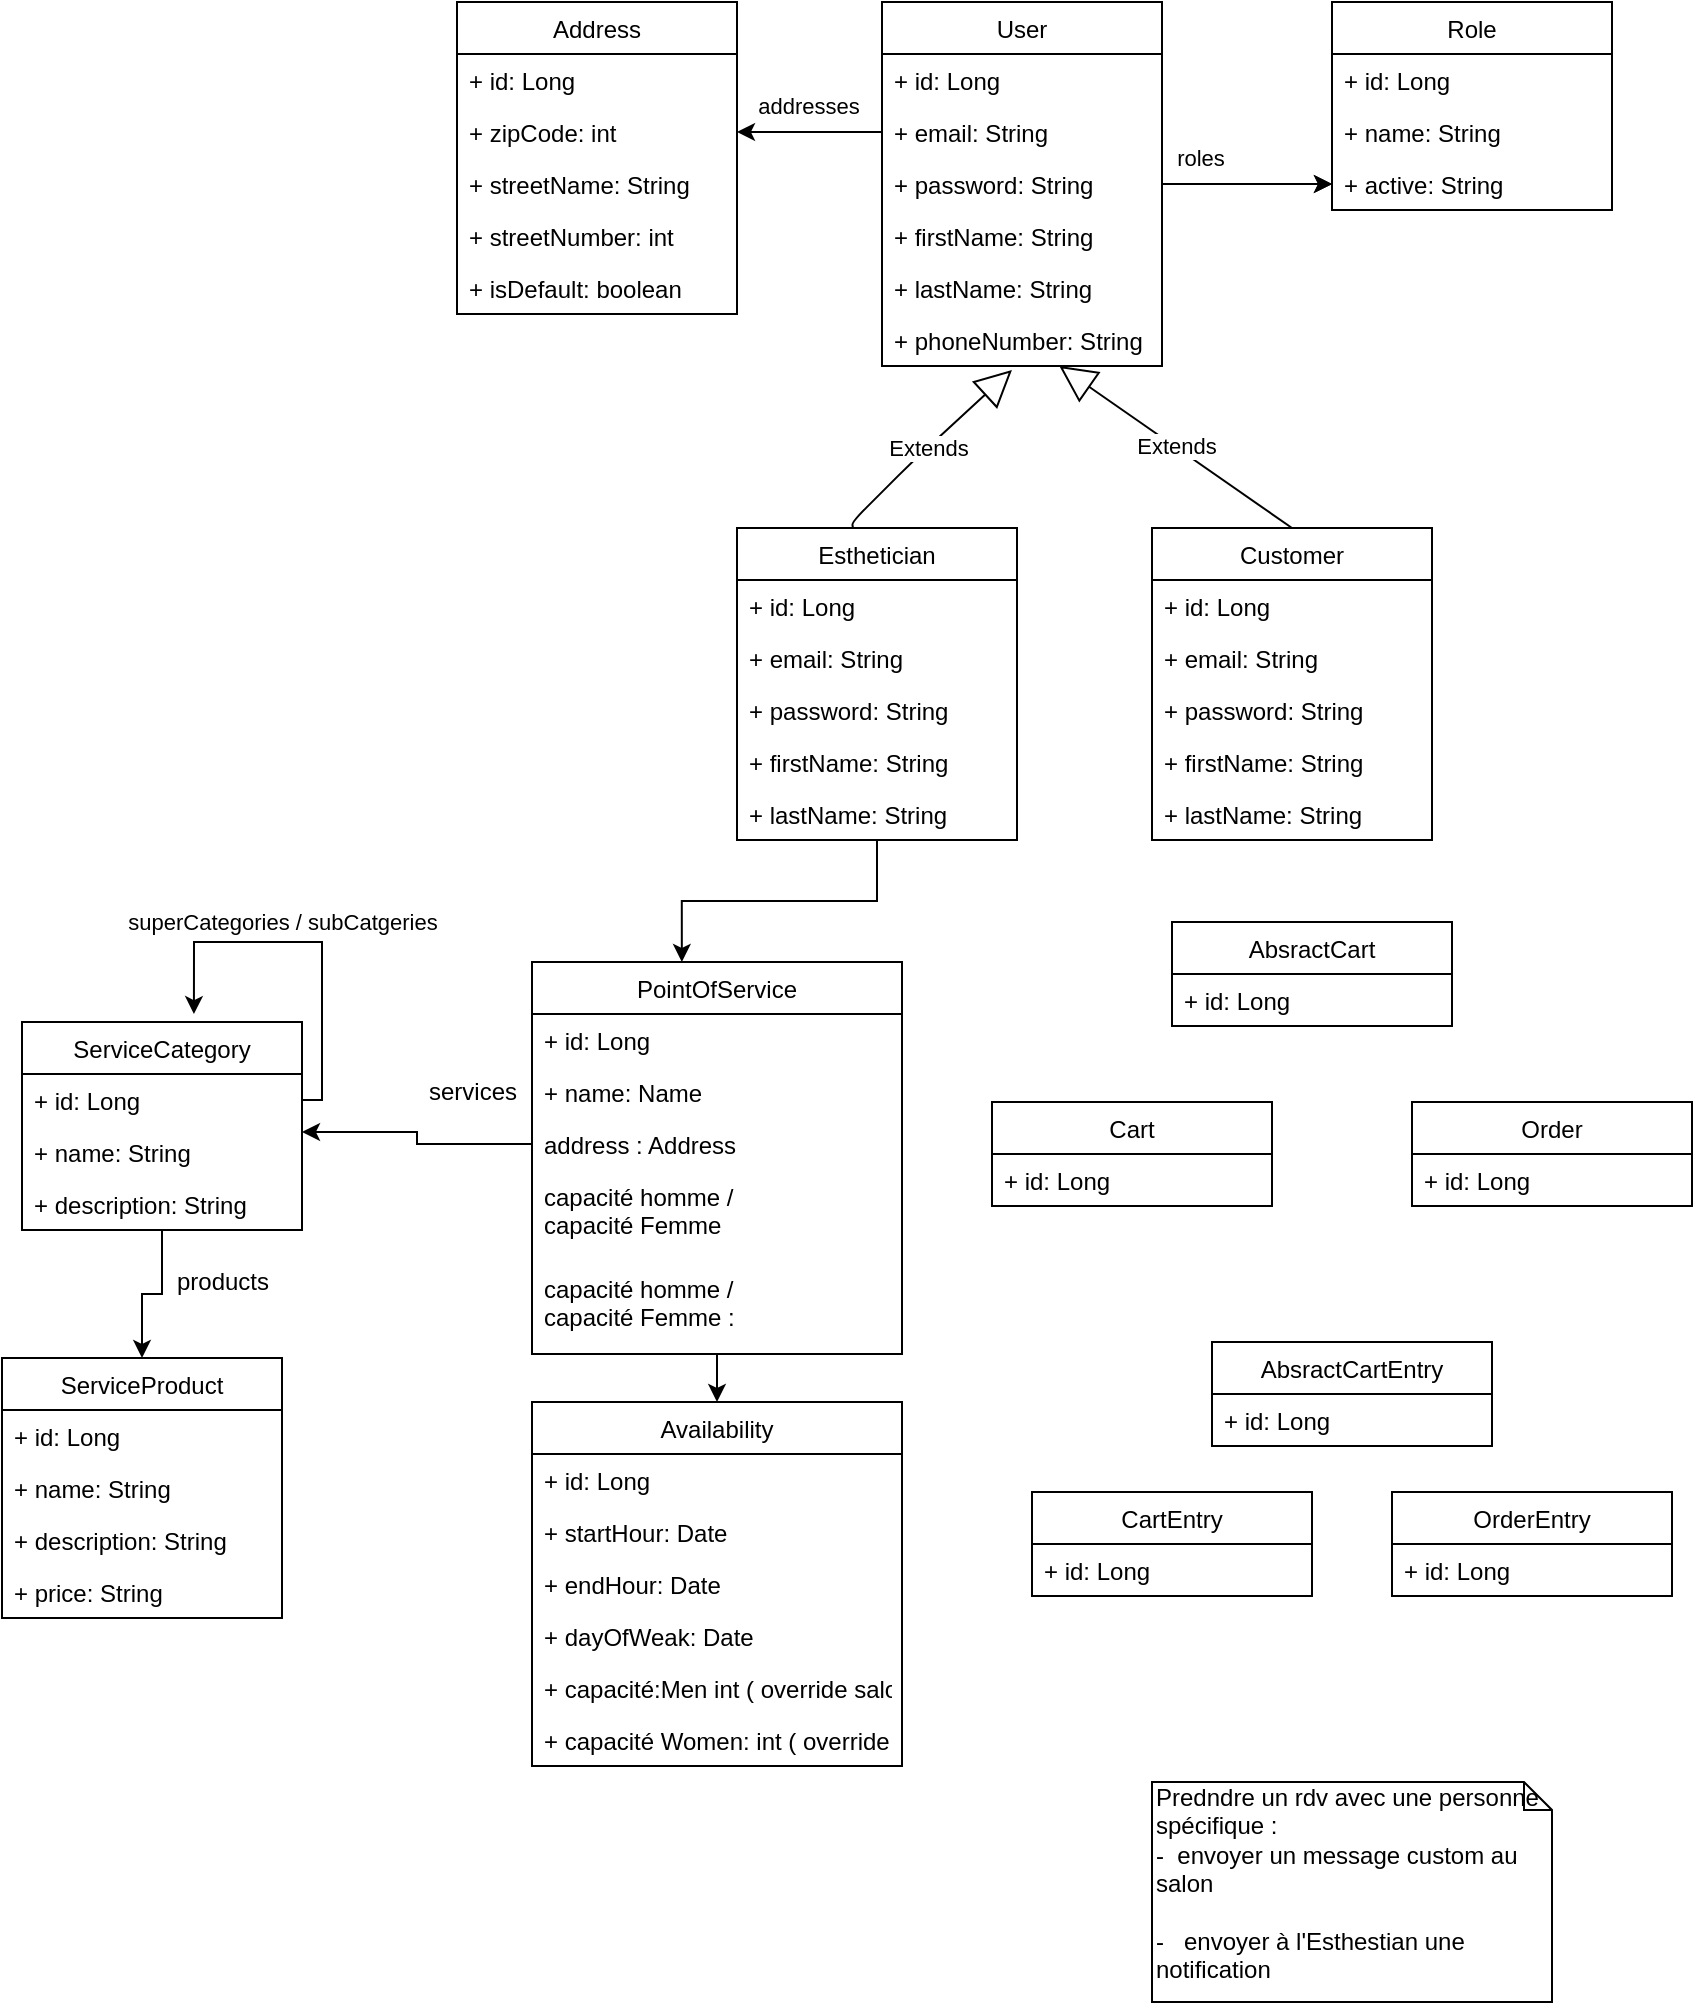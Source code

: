 <mxfile version="13.0.3" type="github">
  <diagram name="Page-1" id="b5b7bab2-c9e2-2cf4-8b2a-24fd1a2a6d21">
    <mxGraphModel dx="1091" dy="591" grid="1" gridSize="10" guides="1" tooltips="1" connect="1" arrows="1" fold="1" page="1" pageScale="1" pageWidth="827" pageHeight="1169" background="#ffffff" math="0" shadow="0">
      <root>
        <mxCell id="0" />
        <mxCell id="1" parent="0" />
        <mxCell id="0cck6Q-nyT8VojSqzHIz-38" style="edgeStyle=orthogonalEdgeStyle;rounded=0;orthogonalLoop=1;jettySize=auto;html=1;entryX=0;entryY=0.5;entryDx=0;entryDy=0;" parent="1" source="0cck6Q-nyT8VojSqzHIz-1" target="0cck6Q-nyT8VojSqzHIz-27" edge="1">
          <mxGeometry relative="1" as="geometry" />
        </mxCell>
        <mxCell id="0cck6Q-nyT8VojSqzHIz-35" style="edgeStyle=orthogonalEdgeStyle;rounded=0;orthogonalLoop=1;jettySize=auto;html=1;exitX=0;exitY=0.5;exitDx=0;exitDy=0;entryX=1;entryY=0.5;entryDx=0;entryDy=0;" parent="1" source="0cck6Q-nyT8VojSqzHIz-3" target="0cck6Q-nyT8VojSqzHIz-33" edge="1">
          <mxGeometry relative="1" as="geometry" />
        </mxCell>
        <mxCell id="0cck6Q-nyT8VojSqzHIz-44" value="addresses" style="edgeLabel;html=1;align=center;verticalAlign=middle;resizable=0;points=[];" parent="0cck6Q-nyT8VojSqzHIz-35" vertex="1" connectable="0">
          <mxGeometry x="-0.825" relative="1" as="geometry">
            <mxPoint x="-31" y="-13" as="offset" />
          </mxGeometry>
        </mxCell>
        <mxCell id="0cck6Q-nyT8VojSqzHIz-39" value="Extends" style="endArrow=block;endSize=16;endFill=0;html=1;entryX=0.464;entryY=1.077;entryDx=0;entryDy=0;entryPerimeter=0;" parent="1" source="0cck6Q-nyT8VojSqzHIz-10" target="0cck6Q-nyT8VojSqzHIz-23" edge="1">
          <mxGeometry width="160" relative="1" as="geometry">
            <mxPoint x="334" y="320" as="sourcePoint" />
            <mxPoint x="494" y="320" as="targetPoint" />
            <Array as="points">
              <mxPoint x="440" y="310" />
              <mxPoint x="470" y="280" />
            </Array>
          </mxGeometry>
        </mxCell>
        <mxCell id="0cck6Q-nyT8VojSqzHIz-40" value="Extends" style="endArrow=block;endSize=16;endFill=0;html=1;exitX=0.5;exitY=0;exitDx=0;exitDy=0;" parent="1" source="0cck6Q-nyT8VojSqzHIz-16" target="0cck6Q-nyT8VojSqzHIz-23" edge="1">
          <mxGeometry width="160" relative="1" as="geometry">
            <mxPoint x="330" y="308.872" as="sourcePoint" />
            <mxPoint x="394.96" y="254.002" as="targetPoint" />
          </mxGeometry>
        </mxCell>
        <mxCell id="0cck6Q-nyT8VojSqzHIz-45" value="" style="edgeStyle=orthogonalEdgeStyle;rounded=0;orthogonalLoop=1;jettySize=auto;html=1;" parent="1" source="0cck6Q-nyT8VojSqzHIz-4" target="0cck6Q-nyT8VojSqzHIz-27" edge="1">
          <mxGeometry relative="1" as="geometry" />
        </mxCell>
        <mxCell id="0cck6Q-nyT8VojSqzHIz-46" value="roles" style="edgeLabel;html=1;align=center;verticalAlign=middle;resizable=0;points=[];" parent="0cck6Q-nyT8VojSqzHIz-45" vertex="1" connectable="0">
          <mxGeometry x="-0.785" y="3" relative="1" as="geometry">
            <mxPoint x="10" y="-10" as="offset" />
          </mxGeometry>
        </mxCell>
        <mxCell id="kaV6u4qagxq6ohHfJE_q-69" style="edgeStyle=orthogonalEdgeStyle;rounded=0;orthogonalLoop=1;jettySize=auto;html=1;entryX=0.405;entryY=0;entryDx=0;entryDy=0;entryPerimeter=0;" edge="1" parent="1" source="0cck6Q-nyT8VojSqzHIz-10" target="kaV6u4qagxq6ohHfJE_q-54">
          <mxGeometry relative="1" as="geometry" />
        </mxCell>
        <mxCell id="kaV6u4qagxq6ohHfJE_q-31" style="edgeStyle=orthogonalEdgeStyle;rounded=0;orthogonalLoop=1;jettySize=auto;html=1;exitX=0;exitY=0.5;exitDx=0;exitDy=0;entryX=1;entryY=0.115;entryDx=0;entryDy=0;entryPerimeter=0;" edge="1" parent="1" source="kaV6u4qagxq6ohHfJE_q-64" target="kaV6u4qagxq6ohHfJE_q-20">
          <mxGeometry relative="1" as="geometry" />
        </mxCell>
        <mxCell id="kaV6u4qagxq6ohHfJE_q-32" value="services" style="text;html=1;align=center;verticalAlign=middle;resizable=0;points=[];autosize=1;" vertex="1" parent="1">
          <mxGeometry x="220" y="585" width="60" height="20" as="geometry" />
        </mxCell>
        <mxCell id="kaV6u4qagxq6ohHfJE_q-40" style="edgeStyle=orthogonalEdgeStyle;rounded=0;orthogonalLoop=1;jettySize=auto;html=1;entryX=0.5;entryY=0;entryDx=0;entryDy=0;" edge="1" parent="1" source="kaV6u4qagxq6ohHfJE_q-18" target="kaV6u4qagxq6ohHfJE_q-24">
          <mxGeometry relative="1" as="geometry" />
        </mxCell>
        <mxCell id="kaV6u4qagxq6ohHfJE_q-41" value="products" style="text;html=1;align=center;verticalAlign=middle;resizable=0;points=[];autosize=1;" vertex="1" parent="1">
          <mxGeometry x="95" y="680" width="60" height="20" as="geometry" />
        </mxCell>
        <mxCell id="kaV6u4qagxq6ohHfJE_q-70" style="edgeStyle=orthogonalEdgeStyle;rounded=0;orthogonalLoop=1;jettySize=auto;html=1;entryX=0.5;entryY=0;entryDx=0;entryDy=0;" edge="1" parent="1" source="kaV6u4qagxq6ohHfJE_q-54" target="kaV6u4qagxq6ohHfJE_q-1">
          <mxGeometry relative="1" as="geometry" />
        </mxCell>
        <mxCell id="0cck6Q-nyT8VojSqzHIz-10" value="Esthetician" style="swimlane;fontStyle=0;childLayout=stackLayout;horizontal=1;startSize=26;fillColor=none;horizontalStack=0;resizeParent=1;resizeParentMax=0;resizeLast=0;collapsible=1;marginBottom=0;" parent="1" vertex="1">
          <mxGeometry x="382.5" y="313" width="140" height="156" as="geometry" />
        </mxCell>
        <mxCell id="0cck6Q-nyT8VojSqzHIz-11" value="+ id: Long" style="text;strokeColor=none;fillColor=none;align=left;verticalAlign=top;spacingLeft=4;spacingRight=4;overflow=hidden;rotatable=0;points=[[0,0.5],[1,0.5]];portConstraint=eastwest;" parent="0cck6Q-nyT8VojSqzHIz-10" vertex="1">
          <mxGeometry y="26" width="140" height="26" as="geometry" />
        </mxCell>
        <mxCell id="0cck6Q-nyT8VojSqzHIz-12" value="+ email: String" style="text;strokeColor=none;fillColor=none;align=left;verticalAlign=top;spacingLeft=4;spacingRight=4;overflow=hidden;rotatable=0;points=[[0,0.5],[1,0.5]];portConstraint=eastwest;" parent="0cck6Q-nyT8VojSqzHIz-10" vertex="1">
          <mxGeometry y="52" width="140" height="26" as="geometry" />
        </mxCell>
        <mxCell id="0cck6Q-nyT8VojSqzHIz-13" value="+ password: String" style="text;strokeColor=none;fillColor=none;align=left;verticalAlign=top;spacingLeft=4;spacingRight=4;overflow=hidden;rotatable=0;points=[[0,0.5],[1,0.5]];portConstraint=eastwest;" parent="0cck6Q-nyT8VojSqzHIz-10" vertex="1">
          <mxGeometry y="78" width="140" height="26" as="geometry" />
        </mxCell>
        <mxCell id="0cck6Q-nyT8VojSqzHIz-14" value="+ firstName: String" style="text;strokeColor=none;fillColor=none;align=left;verticalAlign=top;spacingLeft=4;spacingRight=4;overflow=hidden;rotatable=0;points=[[0,0.5],[1,0.5]];portConstraint=eastwest;" parent="0cck6Q-nyT8VojSqzHIz-10" vertex="1">
          <mxGeometry y="104" width="140" height="26" as="geometry" />
        </mxCell>
        <mxCell id="0cck6Q-nyT8VojSqzHIz-15" value="+ lastName: String" style="text;strokeColor=none;fillColor=none;align=left;verticalAlign=top;spacingLeft=4;spacingRight=4;overflow=hidden;rotatable=0;points=[[0,0.5],[1,0.5]];portConstraint=eastwest;" parent="0cck6Q-nyT8VojSqzHIz-10" vertex="1">
          <mxGeometry y="130" width="140" height="26" as="geometry" />
        </mxCell>
        <mxCell id="0cck6Q-nyT8VojSqzHIz-1" value="User" style="swimlane;fontStyle=0;childLayout=stackLayout;horizontal=1;startSize=26;fillColor=none;horizontalStack=0;resizeParent=1;resizeParentMax=0;resizeLast=0;collapsible=1;marginBottom=0;" parent="1" vertex="1">
          <mxGeometry x="455" y="50" width="140" height="182" as="geometry" />
        </mxCell>
        <mxCell id="0cck6Q-nyT8VojSqzHIz-2" value="+ id: Long" style="text;strokeColor=none;fillColor=none;align=left;verticalAlign=top;spacingLeft=4;spacingRight=4;overflow=hidden;rotatable=0;points=[[0,0.5],[1,0.5]];portConstraint=eastwest;" parent="0cck6Q-nyT8VojSqzHIz-1" vertex="1">
          <mxGeometry y="26" width="140" height="26" as="geometry" />
        </mxCell>
        <mxCell id="0cck6Q-nyT8VojSqzHIz-3" value="+ email: String" style="text;strokeColor=none;fillColor=none;align=left;verticalAlign=top;spacingLeft=4;spacingRight=4;overflow=hidden;rotatable=0;points=[[0,0.5],[1,0.5]];portConstraint=eastwest;" parent="0cck6Q-nyT8VojSqzHIz-1" vertex="1">
          <mxGeometry y="52" width="140" height="26" as="geometry" />
        </mxCell>
        <mxCell id="0cck6Q-nyT8VojSqzHIz-4" value="+ password: String" style="text;strokeColor=none;fillColor=none;align=left;verticalAlign=top;spacingLeft=4;spacingRight=4;overflow=hidden;rotatable=0;points=[[0,0.5],[1,0.5]];portConstraint=eastwest;" parent="0cck6Q-nyT8VojSqzHIz-1" vertex="1">
          <mxGeometry y="78" width="140" height="26" as="geometry" />
        </mxCell>
        <mxCell id="0cck6Q-nyT8VojSqzHIz-7" value="+ firstName: String" style="text;strokeColor=none;fillColor=none;align=left;verticalAlign=top;spacingLeft=4;spacingRight=4;overflow=hidden;rotatable=0;points=[[0,0.5],[1,0.5]];portConstraint=eastwest;" parent="0cck6Q-nyT8VojSqzHIz-1" vertex="1">
          <mxGeometry y="104" width="140" height="26" as="geometry" />
        </mxCell>
        <mxCell id="0cck6Q-nyT8VojSqzHIz-8" value="+ lastName: String" style="text;strokeColor=none;fillColor=none;align=left;verticalAlign=top;spacingLeft=4;spacingRight=4;overflow=hidden;rotatable=0;points=[[0,0.5],[1,0.5]];portConstraint=eastwest;" parent="0cck6Q-nyT8VojSqzHIz-1" vertex="1">
          <mxGeometry y="130" width="140" height="26" as="geometry" />
        </mxCell>
        <mxCell id="0cck6Q-nyT8VojSqzHIz-23" value="+ phoneNumber: String" style="text;strokeColor=none;fillColor=none;align=left;verticalAlign=top;spacingLeft=4;spacingRight=4;overflow=hidden;rotatable=0;points=[[0,0.5],[1,0.5]];portConstraint=eastwest;" parent="0cck6Q-nyT8VojSqzHIz-1" vertex="1">
          <mxGeometry y="156" width="140" height="26" as="geometry" />
        </mxCell>
        <mxCell id="0cck6Q-nyT8VojSqzHIz-24" value="Role" style="swimlane;fontStyle=0;childLayout=stackLayout;horizontal=1;startSize=26;fillColor=none;horizontalStack=0;resizeParent=1;resizeParentMax=0;resizeLast=0;collapsible=1;marginBottom=0;" parent="1" vertex="1">
          <mxGeometry x="680" y="50" width="140" height="104" as="geometry" />
        </mxCell>
        <mxCell id="0cck6Q-nyT8VojSqzHIz-25" value="+ id: Long" style="text;strokeColor=none;fillColor=none;align=left;verticalAlign=top;spacingLeft=4;spacingRight=4;overflow=hidden;rotatable=0;points=[[0,0.5],[1,0.5]];portConstraint=eastwest;" parent="0cck6Q-nyT8VojSqzHIz-24" vertex="1">
          <mxGeometry y="26" width="140" height="26" as="geometry" />
        </mxCell>
        <mxCell id="0cck6Q-nyT8VojSqzHIz-26" value="+ name: String" style="text;strokeColor=none;fillColor=none;align=left;verticalAlign=top;spacingLeft=4;spacingRight=4;overflow=hidden;rotatable=0;points=[[0,0.5],[1,0.5]];portConstraint=eastwest;" parent="0cck6Q-nyT8VojSqzHIz-24" vertex="1">
          <mxGeometry y="52" width="140" height="26" as="geometry" />
        </mxCell>
        <mxCell id="0cck6Q-nyT8VojSqzHIz-27" value="+ active: String" style="text;strokeColor=none;fillColor=none;align=left;verticalAlign=top;spacingLeft=4;spacingRight=4;overflow=hidden;rotatable=0;points=[[0,0.5],[1,0.5]];portConstraint=eastwest;" parent="0cck6Q-nyT8VojSqzHIz-24" vertex="1">
          <mxGeometry y="78" width="140" height="26" as="geometry" />
        </mxCell>
        <mxCell id="0cck6Q-nyT8VojSqzHIz-31" value="Address" style="swimlane;fontStyle=0;childLayout=stackLayout;horizontal=1;startSize=26;fillColor=none;horizontalStack=0;resizeParent=1;resizeParentMax=0;resizeLast=0;collapsible=1;marginBottom=0;" parent="1" vertex="1">
          <mxGeometry x="242.5" y="50" width="140" height="156" as="geometry" />
        </mxCell>
        <mxCell id="0cck6Q-nyT8VojSqzHIz-32" value="+ id: Long" style="text;strokeColor=none;fillColor=none;align=left;verticalAlign=top;spacingLeft=4;spacingRight=4;overflow=hidden;rotatable=0;points=[[0,0.5],[1,0.5]];portConstraint=eastwest;" parent="0cck6Q-nyT8VojSqzHIz-31" vertex="1">
          <mxGeometry y="26" width="140" height="26" as="geometry" />
        </mxCell>
        <mxCell id="0cck6Q-nyT8VojSqzHIz-33" value="+ zipCode: int" style="text;strokeColor=none;fillColor=none;align=left;verticalAlign=top;spacingLeft=4;spacingRight=4;overflow=hidden;rotatable=0;points=[[0,0.5],[1,0.5]];portConstraint=eastwest;" parent="0cck6Q-nyT8VojSqzHIz-31" vertex="1">
          <mxGeometry y="52" width="140" height="26" as="geometry" />
        </mxCell>
        <mxCell id="0cck6Q-nyT8VojSqzHIz-34" value="+ streetName: String" style="text;strokeColor=none;fillColor=none;align=left;verticalAlign=top;spacingLeft=4;spacingRight=4;overflow=hidden;rotatable=0;points=[[0,0.5],[1,0.5]];portConstraint=eastwest;" parent="0cck6Q-nyT8VojSqzHIz-31" vertex="1">
          <mxGeometry y="78" width="140" height="26" as="geometry" />
        </mxCell>
        <mxCell id="0cck6Q-nyT8VojSqzHIz-36" value="+ streetNumber: int" style="text;strokeColor=none;fillColor=none;align=left;verticalAlign=top;spacingLeft=4;spacingRight=4;overflow=hidden;rotatable=0;points=[[0,0.5],[1,0.5]];portConstraint=eastwest;" parent="0cck6Q-nyT8VojSqzHIz-31" vertex="1">
          <mxGeometry y="104" width="140" height="26" as="geometry" />
        </mxCell>
        <mxCell id="0cck6Q-nyT8VojSqzHIz-37" value="+ isDefault: boolean" style="text;strokeColor=none;fillColor=none;align=left;verticalAlign=top;spacingLeft=4;spacingRight=4;overflow=hidden;rotatable=0;points=[[0,0.5],[1,0.5]];portConstraint=eastwest;" parent="0cck6Q-nyT8VojSqzHIz-31" vertex="1">
          <mxGeometry y="130" width="140" height="26" as="geometry" />
        </mxCell>
        <mxCell id="kaV6u4qagxq6ohHfJE_q-72" value="AbsractCart" style="swimlane;fontStyle=0;childLayout=stackLayout;horizontal=1;startSize=26;fillColor=none;horizontalStack=0;resizeParent=1;resizeParentMax=0;resizeLast=0;collapsible=1;marginBottom=0;" vertex="1" parent="1">
          <mxGeometry x="600" y="510" width="140" height="52" as="geometry" />
        </mxCell>
        <mxCell id="kaV6u4qagxq6ohHfJE_q-73" value="+ id: Long" style="text;strokeColor=none;fillColor=none;align=left;verticalAlign=top;spacingLeft=4;spacingRight=4;overflow=hidden;rotatable=0;points=[[0,0.5],[1,0.5]];portConstraint=eastwest;" vertex="1" parent="kaV6u4qagxq6ohHfJE_q-72">
          <mxGeometry y="26" width="140" height="26" as="geometry" />
        </mxCell>
        <mxCell id="kaV6u4qagxq6ohHfJE_q-78" value="Cart" style="swimlane;fontStyle=0;childLayout=stackLayout;horizontal=1;startSize=26;fillColor=none;horizontalStack=0;resizeParent=1;resizeParentMax=0;resizeLast=0;collapsible=1;marginBottom=0;" vertex="1" parent="1">
          <mxGeometry x="510" y="600" width="140" height="52" as="geometry" />
        </mxCell>
        <mxCell id="kaV6u4qagxq6ohHfJE_q-79" value="+ id: Long" style="text;strokeColor=none;fillColor=none;align=left;verticalAlign=top;spacingLeft=4;spacingRight=4;overflow=hidden;rotatable=0;points=[[0,0.5],[1,0.5]];portConstraint=eastwest;" vertex="1" parent="kaV6u4qagxq6ohHfJE_q-78">
          <mxGeometry y="26" width="140" height="26" as="geometry" />
        </mxCell>
        <mxCell id="kaV6u4qagxq6ohHfJE_q-80" value="Order" style="swimlane;fontStyle=0;childLayout=stackLayout;horizontal=1;startSize=26;fillColor=none;horizontalStack=0;resizeParent=1;resizeParentMax=0;resizeLast=0;collapsible=1;marginBottom=0;" vertex="1" parent="1">
          <mxGeometry x="720" y="600" width="140" height="52" as="geometry" />
        </mxCell>
        <mxCell id="kaV6u4qagxq6ohHfJE_q-81" value="+ id: Long" style="text;strokeColor=none;fillColor=none;align=left;verticalAlign=top;spacingLeft=4;spacingRight=4;overflow=hidden;rotatable=0;points=[[0,0.5],[1,0.5]];portConstraint=eastwest;" vertex="1" parent="kaV6u4qagxq6ohHfJE_q-80">
          <mxGeometry y="26" width="140" height="26" as="geometry" />
        </mxCell>
        <mxCell id="kaV6u4qagxq6ohHfJE_q-83" value="CartEntry" style="swimlane;fontStyle=0;childLayout=stackLayout;horizontal=1;startSize=26;fillColor=none;horizontalStack=0;resizeParent=1;resizeParentMax=0;resizeLast=0;collapsible=1;marginBottom=0;" vertex="1" parent="1">
          <mxGeometry x="530" y="795" width="140" height="52" as="geometry" />
        </mxCell>
        <mxCell id="kaV6u4qagxq6ohHfJE_q-84" value="+ id: Long" style="text;strokeColor=none;fillColor=none;align=left;verticalAlign=top;spacingLeft=4;spacingRight=4;overflow=hidden;rotatable=0;points=[[0,0.5],[1,0.5]];portConstraint=eastwest;" vertex="1" parent="kaV6u4qagxq6ohHfJE_q-83">
          <mxGeometry y="26" width="140" height="26" as="geometry" />
        </mxCell>
        <mxCell id="kaV6u4qagxq6ohHfJE_q-85" value="OrderEntry" style="swimlane;fontStyle=0;childLayout=stackLayout;horizontal=1;startSize=26;fillColor=none;horizontalStack=0;resizeParent=1;resizeParentMax=0;resizeLast=0;collapsible=1;marginBottom=0;" vertex="1" parent="1">
          <mxGeometry x="710" y="795" width="140" height="52" as="geometry" />
        </mxCell>
        <mxCell id="kaV6u4qagxq6ohHfJE_q-86" value="+ id: Long" style="text;strokeColor=none;fillColor=none;align=left;verticalAlign=top;spacingLeft=4;spacingRight=4;overflow=hidden;rotatable=0;points=[[0,0.5],[1,0.5]];portConstraint=eastwest;" vertex="1" parent="kaV6u4qagxq6ohHfJE_q-85">
          <mxGeometry y="26" width="140" height="26" as="geometry" />
        </mxCell>
        <mxCell id="kaV6u4qagxq6ohHfJE_q-88" value="AbsractCartEntry" style="swimlane;fontStyle=0;childLayout=stackLayout;horizontal=1;startSize=26;fillColor=none;horizontalStack=0;resizeParent=1;resizeParentMax=0;resizeLast=0;collapsible=1;marginBottom=0;" vertex="1" parent="1">
          <mxGeometry x="620" y="720" width="140" height="52" as="geometry" />
        </mxCell>
        <mxCell id="kaV6u4qagxq6ohHfJE_q-89" value="+ id: Long" style="text;strokeColor=none;fillColor=none;align=left;verticalAlign=top;spacingLeft=4;spacingRight=4;overflow=hidden;rotatable=0;points=[[0,0.5],[1,0.5]];portConstraint=eastwest;" vertex="1" parent="kaV6u4qagxq6ohHfJE_q-88">
          <mxGeometry y="26" width="140" height="26" as="geometry" />
        </mxCell>
        <mxCell id="0cck6Q-nyT8VojSqzHIz-16" value="Customer" style="swimlane;fontStyle=0;childLayout=stackLayout;horizontal=1;startSize=26;fillColor=none;horizontalStack=0;resizeParent=1;resizeParentMax=0;resizeLast=0;collapsible=1;marginBottom=0;" parent="1" vertex="1">
          <mxGeometry x="590" y="313" width="140" height="156" as="geometry" />
        </mxCell>
        <mxCell id="0cck6Q-nyT8VojSqzHIz-17" value="+ id: Long" style="text;strokeColor=none;fillColor=none;align=left;verticalAlign=top;spacingLeft=4;spacingRight=4;overflow=hidden;rotatable=0;points=[[0,0.5],[1,0.5]];portConstraint=eastwest;" parent="0cck6Q-nyT8VojSqzHIz-16" vertex="1">
          <mxGeometry y="26" width="140" height="26" as="geometry" />
        </mxCell>
        <mxCell id="0cck6Q-nyT8VojSqzHIz-18" value="+ email: String" style="text;strokeColor=none;fillColor=none;align=left;verticalAlign=top;spacingLeft=4;spacingRight=4;overflow=hidden;rotatable=0;points=[[0,0.5],[1,0.5]];portConstraint=eastwest;" parent="0cck6Q-nyT8VojSqzHIz-16" vertex="1">
          <mxGeometry y="52" width="140" height="26" as="geometry" />
        </mxCell>
        <mxCell id="0cck6Q-nyT8VojSqzHIz-19" value="+ password: String" style="text;strokeColor=none;fillColor=none;align=left;verticalAlign=top;spacingLeft=4;spacingRight=4;overflow=hidden;rotatable=0;points=[[0,0.5],[1,0.5]];portConstraint=eastwest;" parent="0cck6Q-nyT8VojSqzHIz-16" vertex="1">
          <mxGeometry y="78" width="140" height="26" as="geometry" />
        </mxCell>
        <mxCell id="0cck6Q-nyT8VojSqzHIz-20" value="+ firstName: String" style="text;strokeColor=none;fillColor=none;align=left;verticalAlign=top;spacingLeft=4;spacingRight=4;overflow=hidden;rotatable=0;points=[[0,0.5],[1,0.5]];portConstraint=eastwest;" parent="0cck6Q-nyT8VojSqzHIz-16" vertex="1">
          <mxGeometry y="104" width="140" height="26" as="geometry" />
        </mxCell>
        <mxCell id="0cck6Q-nyT8VojSqzHIz-21" value="+ lastName: String" style="text;strokeColor=none;fillColor=none;align=left;verticalAlign=top;spacingLeft=4;spacingRight=4;overflow=hidden;rotatable=0;points=[[0,0.5],[1,0.5]];portConstraint=eastwest;" parent="0cck6Q-nyT8VojSqzHIz-16" vertex="1">
          <mxGeometry y="130" width="140" height="26" as="geometry" />
        </mxCell>
        <mxCell id="kaV6u4qagxq6ohHfJE_q-91" value="Predndre un rdv avec une personne spécifique :&amp;nbsp;&lt;br&gt;-&amp;nbsp; envoyer un message custom au salon&amp;nbsp;&lt;br&gt;&lt;br&gt;-&amp;nbsp; &amp;nbsp;envoyer à l&#39;Esthestian une notification" style="shape=note;whiteSpace=wrap;html=1;size=14;verticalAlign=top;align=left;spacingTop=-6;" vertex="1" parent="1">
          <mxGeometry x="590" y="940" width="200" height="110" as="geometry" />
        </mxCell>
        <mxCell id="kaV6u4qagxq6ohHfJE_q-1" value="Availability" style="swimlane;fontStyle=0;childLayout=stackLayout;horizontal=1;startSize=26;fillColor=none;horizontalStack=0;resizeParent=1;resizeParentMax=0;resizeLast=0;collapsible=1;marginBottom=0;" vertex="1" parent="1">
          <mxGeometry x="280" y="750" width="185" height="182" as="geometry" />
        </mxCell>
        <mxCell id="kaV6u4qagxq6ohHfJE_q-2" value="+ id: Long" style="text;strokeColor=none;fillColor=none;align=left;verticalAlign=top;spacingLeft=4;spacingRight=4;overflow=hidden;rotatable=0;points=[[0,0.5],[1,0.5]];portConstraint=eastwest;" vertex="1" parent="kaV6u4qagxq6ohHfJE_q-1">
          <mxGeometry y="26" width="185" height="26" as="geometry" />
        </mxCell>
        <mxCell id="kaV6u4qagxq6ohHfJE_q-3" value="+ startHour: Date" style="text;strokeColor=none;fillColor=none;align=left;verticalAlign=top;spacingLeft=4;spacingRight=4;overflow=hidden;rotatable=0;points=[[0,0.5],[1,0.5]];portConstraint=eastwest;" vertex="1" parent="kaV6u4qagxq6ohHfJE_q-1">
          <mxGeometry y="52" width="185" height="26" as="geometry" />
        </mxCell>
        <mxCell id="kaV6u4qagxq6ohHfJE_q-4" value="+ endHour: Date" style="text;strokeColor=none;fillColor=none;align=left;verticalAlign=top;spacingLeft=4;spacingRight=4;overflow=hidden;rotatable=0;points=[[0,0.5],[1,0.5]];portConstraint=eastwest;" vertex="1" parent="kaV6u4qagxq6ohHfJE_q-1">
          <mxGeometry y="78" width="185" height="26" as="geometry" />
        </mxCell>
        <mxCell id="kaV6u4qagxq6ohHfJE_q-13" value="+ dayOfWeak: Date" style="text;strokeColor=none;fillColor=none;align=left;verticalAlign=top;spacingLeft=4;spacingRight=4;overflow=hidden;rotatable=0;points=[[0,0.5],[1,0.5]];portConstraint=eastwest;" vertex="1" parent="kaV6u4qagxq6ohHfJE_q-1">
          <mxGeometry y="104" width="185" height="26" as="geometry" />
        </mxCell>
        <mxCell id="kaV6u4qagxq6ohHfJE_q-62" style="edgeStyle=orthogonalEdgeStyle;rounded=0;orthogonalLoop=1;jettySize=auto;html=1;exitX=1;exitY=0.5;exitDx=0;exitDy=0;" edge="1" parent="kaV6u4qagxq6ohHfJE_q-1" source="kaV6u4qagxq6ohHfJE_q-3" target="kaV6u4qagxq6ohHfJE_q-3">
          <mxGeometry relative="1" as="geometry" />
        </mxCell>
        <mxCell id="kaV6u4qagxq6ohHfJE_q-67" value="+ capacité:Men int ( override salon capacité) " style="text;strokeColor=none;fillColor=none;align=left;verticalAlign=top;spacingLeft=4;spacingRight=4;overflow=hidden;rotatable=0;points=[[0,0.5],[1,0.5]];portConstraint=eastwest;" vertex="1" parent="kaV6u4qagxq6ohHfJE_q-1">
          <mxGeometry y="130" width="185" height="26" as="geometry" />
        </mxCell>
        <mxCell id="kaV6u4qagxq6ohHfJE_q-68" value="+ capacité Women: int ( override salon capacité) " style="text;strokeColor=none;fillColor=none;align=left;verticalAlign=top;spacingLeft=4;spacingRight=4;overflow=hidden;rotatable=0;points=[[0,0.5],[1,0.5]];portConstraint=eastwest;" vertex="1" parent="kaV6u4qagxq6ohHfJE_q-1">
          <mxGeometry y="156" width="185" height="26" as="geometry" />
        </mxCell>
        <mxCell id="kaV6u4qagxq6ohHfJE_q-54" value="PointOfService" style="swimlane;fontStyle=0;childLayout=stackLayout;horizontal=1;startSize=26;fillColor=none;horizontalStack=0;resizeParent=1;resizeParentMax=0;resizeLast=0;collapsible=1;marginBottom=0;" vertex="1" parent="1">
          <mxGeometry x="280" y="530" width="185" height="196" as="geometry" />
        </mxCell>
        <mxCell id="kaV6u4qagxq6ohHfJE_q-55" value="+ id: Long" style="text;strokeColor=none;fillColor=none;align=left;verticalAlign=top;spacingLeft=4;spacingRight=4;overflow=hidden;rotatable=0;points=[[0,0.5],[1,0.5]];portConstraint=eastwest;" vertex="1" parent="kaV6u4qagxq6ohHfJE_q-54">
          <mxGeometry y="26" width="185" height="26" as="geometry" />
        </mxCell>
        <mxCell id="kaV6u4qagxq6ohHfJE_q-63" value="+ name: Name" style="text;strokeColor=none;fillColor=none;align=left;verticalAlign=top;spacingLeft=4;spacingRight=4;overflow=hidden;rotatable=0;points=[[0,0.5],[1,0.5]];portConstraint=eastwest;" vertex="1" parent="kaV6u4qagxq6ohHfJE_q-54">
          <mxGeometry y="52" width="185" height="26" as="geometry" />
        </mxCell>
        <mxCell id="kaV6u4qagxq6ohHfJE_q-64" value="address : Address" style="text;strokeColor=none;fillColor=none;align=left;verticalAlign=top;spacingLeft=4;spacingRight=4;overflow=hidden;rotatable=0;points=[[0,0.5],[1,0.5]];portConstraint=eastwest;" vertex="1" parent="kaV6u4qagxq6ohHfJE_q-54">
          <mxGeometry y="78" width="185" height="26" as="geometry" />
        </mxCell>
        <mxCell id="kaV6u4qagxq6ohHfJE_q-65" value="capacité homme / &#xa;capacité Femme" style="text;strokeColor=none;fillColor=none;align=left;verticalAlign=top;spacingLeft=4;spacingRight=4;overflow=hidden;rotatable=0;points=[[0,0.5],[1,0.5]];portConstraint=eastwest;" vertex="1" parent="kaV6u4qagxq6ohHfJE_q-54">
          <mxGeometry y="104" width="185" height="46" as="geometry" />
        </mxCell>
        <mxCell id="kaV6u4qagxq6ohHfJE_q-66" value="capacité homme / &#xa;capacité Femme :&#xa;" style="text;strokeColor=none;fillColor=none;align=left;verticalAlign=top;spacingLeft=4;spacingRight=4;overflow=hidden;rotatable=0;points=[[0,0.5],[1,0.5]];portConstraint=eastwest;" vertex="1" parent="kaV6u4qagxq6ohHfJE_q-54">
          <mxGeometry y="150" width="185" height="46" as="geometry" />
        </mxCell>
        <mxCell id="kaV6u4qagxq6ohHfJE_q-18" value="ServiceCategory" style="swimlane;fontStyle=0;childLayout=stackLayout;horizontal=1;startSize=26;fillColor=none;horizontalStack=0;resizeParent=1;resizeParentMax=0;resizeLast=0;collapsible=1;marginBottom=0;" vertex="1" parent="1">
          <mxGeometry x="25" y="560" width="140" height="104" as="geometry" />
        </mxCell>
        <mxCell id="kaV6u4qagxq6ohHfJE_q-43" style="edgeStyle=orthogonalEdgeStyle;rounded=0;orthogonalLoop=1;jettySize=auto;html=1;exitX=1;exitY=0.5;exitDx=0;exitDy=0;entryX=0.614;entryY=-0.038;entryDx=0;entryDy=0;entryPerimeter=0;" edge="1" parent="kaV6u4qagxq6ohHfJE_q-18" source="kaV6u4qagxq6ohHfJE_q-19" target="kaV6u4qagxq6ohHfJE_q-18">
          <mxGeometry relative="1" as="geometry">
            <Array as="points">
              <mxPoint x="150" y="39" />
              <mxPoint x="150" y="-40" />
              <mxPoint x="86" y="-40" />
            </Array>
          </mxGeometry>
        </mxCell>
        <mxCell id="kaV6u4qagxq6ohHfJE_q-44" value="superCategories / subCatgeries" style="edgeLabel;html=1;align=center;verticalAlign=middle;resizable=0;points=[];" vertex="1" connectable="0" parent="kaV6u4qagxq6ohHfJE_q-43">
          <mxGeometry x="-0.069" y="1" relative="1" as="geometry">
            <mxPoint x="-19" y="-11" as="offset" />
          </mxGeometry>
        </mxCell>
        <mxCell id="kaV6u4qagxq6ohHfJE_q-19" value="+ id: Long" style="text;strokeColor=none;fillColor=none;align=left;verticalAlign=top;spacingLeft=4;spacingRight=4;overflow=hidden;rotatable=0;points=[[0,0.5],[1,0.5]];portConstraint=eastwest;" vertex="1" parent="kaV6u4qagxq6ohHfJE_q-18">
          <mxGeometry y="26" width="140" height="26" as="geometry" />
        </mxCell>
        <mxCell id="kaV6u4qagxq6ohHfJE_q-20" value="+ name: String" style="text;strokeColor=none;fillColor=none;align=left;verticalAlign=top;spacingLeft=4;spacingRight=4;overflow=hidden;rotatable=0;points=[[0,0.5],[1,0.5]];portConstraint=eastwest;" vertex="1" parent="kaV6u4qagxq6ohHfJE_q-18">
          <mxGeometry y="52" width="140" height="26" as="geometry" />
        </mxCell>
        <mxCell id="kaV6u4qagxq6ohHfJE_q-21" value="+ description: String" style="text;strokeColor=none;fillColor=none;align=left;verticalAlign=top;spacingLeft=4;spacingRight=4;overflow=hidden;rotatable=0;points=[[0,0.5],[1,0.5]];portConstraint=eastwest;" vertex="1" parent="kaV6u4qagxq6ohHfJE_q-18">
          <mxGeometry y="78" width="140" height="26" as="geometry" />
        </mxCell>
        <mxCell id="kaV6u4qagxq6ohHfJE_q-24" value="ServiceProduct" style="swimlane;fontStyle=0;childLayout=stackLayout;horizontal=1;startSize=26;fillColor=none;horizontalStack=0;resizeParent=1;resizeParentMax=0;resizeLast=0;collapsible=1;marginBottom=0;" vertex="1" parent="1">
          <mxGeometry x="15" y="728" width="140" height="130" as="geometry" />
        </mxCell>
        <mxCell id="kaV6u4qagxq6ohHfJE_q-25" value="+ id: Long" style="text;strokeColor=none;fillColor=none;align=left;verticalAlign=top;spacingLeft=4;spacingRight=4;overflow=hidden;rotatable=0;points=[[0,0.5],[1,0.5]];portConstraint=eastwest;" vertex="1" parent="kaV6u4qagxq6ohHfJE_q-24">
          <mxGeometry y="26" width="140" height="26" as="geometry" />
        </mxCell>
        <mxCell id="kaV6u4qagxq6ohHfJE_q-26" value="+ name: String" style="text;strokeColor=none;fillColor=none;align=left;verticalAlign=top;spacingLeft=4;spacingRight=4;overflow=hidden;rotatable=0;points=[[0,0.5],[1,0.5]];portConstraint=eastwest;" vertex="1" parent="kaV6u4qagxq6ohHfJE_q-24">
          <mxGeometry y="52" width="140" height="26" as="geometry" />
        </mxCell>
        <mxCell id="kaV6u4qagxq6ohHfJE_q-27" value="+ description: String" style="text;strokeColor=none;fillColor=none;align=left;verticalAlign=top;spacingLeft=4;spacingRight=4;overflow=hidden;rotatable=0;points=[[0,0.5],[1,0.5]];portConstraint=eastwest;" vertex="1" parent="kaV6u4qagxq6ohHfJE_q-24">
          <mxGeometry y="78" width="140" height="26" as="geometry" />
        </mxCell>
        <mxCell id="kaV6u4qagxq6ohHfJE_q-33" value="+ price: String" style="text;strokeColor=none;fillColor=none;align=left;verticalAlign=top;spacingLeft=4;spacingRight=4;overflow=hidden;rotatable=0;points=[[0,0.5],[1,0.5]];portConstraint=eastwest;" vertex="1" parent="kaV6u4qagxq6ohHfJE_q-24">
          <mxGeometry y="104" width="140" height="26" as="geometry" />
        </mxCell>
      </root>
    </mxGraphModel>
  </diagram>
</mxfile>
